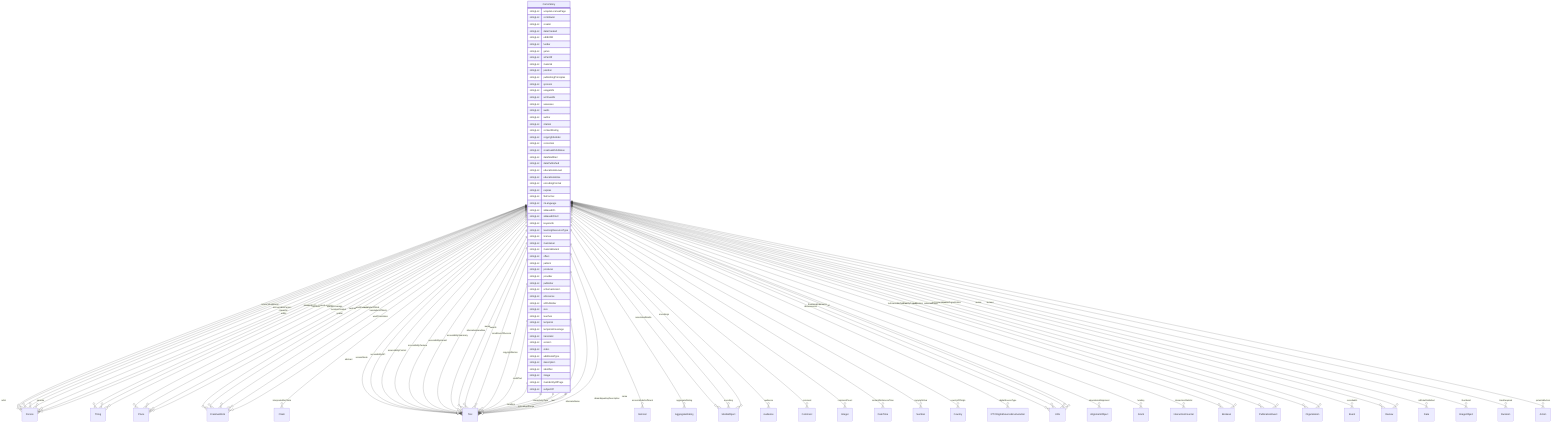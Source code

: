 erDiagram
ComicStory {
    stringList acquireLicensePage  
    stringList contributor  
    stringList creator  
    stringList dateCreated  
    stringList editEIDR  
    stringList funder  
    stringList genre  
    stringList isPartOf  
    stringList material  
    stringList position  
    stringList publishingPrinciples  
    stringList sponsor  
    stringList usageInfo  
    stringList archivedAt  
    stringList assesses  
    stringList audio  
    stringList author  
    stringList citation  
    stringList contentRating  
    stringList copyrightHolder  
    stringList correction  
    stringList creativeWorkStatus  
    stringList dateModified  
    stringList datePublished  
    stringList educationalLevel  
    stringList educationalUse  
    stringList encodingFormat  
    stringList expires  
    stringList fileFormat  
    stringList inLanguage  
    stringList isBasedOn  
    stringList isBasedOnUrl  
    stringList keywords  
    stringList learningResourceType  
    stringList license  
    stringList maintainer  
    stringList materialExtent  
    stringList offers  
    stringList pattern  
    stringList producer  
    stringList provider  
    stringList publisher  
    stringList schemaVersion  
    stringList sdLicense  
    stringList sdPublisher  
    stringList size  
    stringList teaches  
    stringList temporal  
    stringList temporalCoverage  
    stringList translator  
    stringList version  
    stringList video  
    stringList additionalType  
    stringList description  
    stringList identifier  
    stringList image  
    stringList mainEntityOfPage  
    stringList subjectOf  
}

ComicStory ||--}o Person : "artist"
ComicStory ||--}o Person : "colorist"
ComicStory ||--}o Person : "inker"
ComicStory ||--}o Person : "letterer"
ComicStory ||--}o Person : "penciler"
ComicStory ||--}o Thing : "about"
ComicStory ||--}o Place : "contentLocation"
ComicStory ||--}o CreativeWork : "hasPart"
ComicStory ||--}o Claim : "interpretedAsClaim"
ComicStory ||--}o Thing : "mainEntity"
ComicStory ||--}o Place : "spatialCoverage"
ComicStory ||--}o CreativeWork : "workExample"
ComicStory ||--}o Text : "abstract"
ComicStory ||--}o Text : "accessMode"
ComicStory ||--}o ItemList : "accessModeSufficient"
ComicStory ||--}o Text : "accessibilityAPI"
ComicStory ||--}o Text : "accessibilityControl"
ComicStory ||--}o Text : "accessibilityFeature"
ComicStory ||--}o Text : "accessibilityHazard"
ComicStory ||--}o Text : "accessibilitySummary"
ComicStory ||--}o Person : "accountablePerson"
ComicStory ||--}o AggregateRating : "aggregateRating"
ComicStory ||--}o Text : "alternativeHeadline"
ComicStory ||--}o MediaObject : "associatedMedia"
ComicStory ||--}o Audience : "audience"
ComicStory ||--}o Text : "award"
ComicStory ||--}o Text : "awards"
ComicStory ||--}o Person : "character"
ComicStory ||--}o Comment : "comment"
ComicStory ||--}o Integer : "commentCount"
ComicStory ||--}o Text : "conditionsOfAccess"
ComicStory ||--}o DateTime : "contentReferenceTime"
ComicStory ||--}o Text : "copyrightNotice"
ComicStory ||--}o Number : "copyrightYear"
ComicStory ||--}o Country : "countryOfOrigin"
ComicStory ||--}o Text : "creditText"
ComicStory ||--}o IPTCDigitalSourceEnumeration : "digitalSourceType"
ComicStory ||--}o URL : "discussionUrl"
ComicStory ||--}o Person : "editor"
ComicStory ||--}o AlignmentObject : "educationalAlignment"
ComicStory ||--}o MediaObject : "encoding"
ComicStory ||--}o MediaObject : "encodings"
ComicStory ||--}o CreativeWork : "exampleOfWork"
ComicStory ||--}o Grant : "funding"
ComicStory ||--}o Text : "headline"
ComicStory ||--}o InteractionCounter : "interactionStatistic"
ComicStory ||--}o Text : "interactivityType"
ComicStory ||--}o Boolean : "isAccessibleForFree"
ComicStory ||--}o Boolean : "isFamilyFriendly"
ComicStory ||--}o Place : "locationCreated"
ComicStory ||--}o Thing : "mentions"
ComicStory ||--}o PublicationEvent : "publication"
ComicStory ||--}o Organization : "publisherImprint"
ComicStory ||--}o Event : "recordedAt"
ComicStory ||--}o PublicationEvent : "releasedEvent"
ComicStory ||--}o Review : "review"
ComicStory ||--}o Review : "reviews"
ComicStory ||--}o Date : "sdDatePublished"
ComicStory ||--}o Organization : "sourceOrganization"
ComicStory ||--}o Place : "spatial"
ComicStory ||--}o Text : "text"
ComicStory ||--}o ImageObject : "thumbnail"
ComicStory ||--}o URL : "thumbnailUrl"
ComicStory ||--}o Duration : "timeRequired"
ComicStory ||--}o CreativeWork : "translationOfWork"
ComicStory ||--}o Text : "typicalAgeRange"
ComicStory ||--}o CreativeWork : "workTranslation"
ComicStory ||--}o Text : "alternateName"
ComicStory ||--}o Text : "disambiguatingDescription"
ComicStory ||--}o Text : "name"
ComicStory ||--}o URL : "sameAs"
ComicStory ||--}o Action : "potentialAction"
ComicStory ||--}o URL : "url"